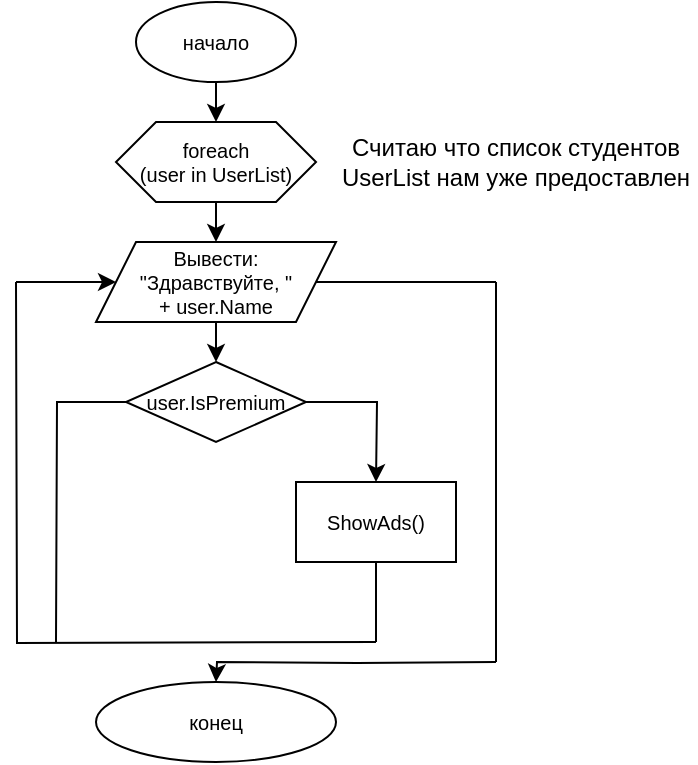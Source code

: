<mxfile version="20.0.0" type="github">
  <diagram id="CvrFjIaBDY-rj21-8ONs" name="Page-1">
    <mxGraphModel dx="901" dy="484" grid="1" gridSize="10" guides="1" tooltips="1" connect="1" arrows="1" fold="1" page="1" pageScale="1" pageWidth="827" pageHeight="1169" math="0" shadow="0">
      <root>
        <mxCell id="0" />
        <mxCell id="1" parent="0" />
        <mxCell id="PStwLlvbTXWm-3K51m2D-4" value="начало" style="ellipse;whiteSpace=wrap;html=1;fontSize=10;" vertex="1" parent="1">
          <mxGeometry x="100" y="40" width="80" height="40" as="geometry" />
        </mxCell>
        <mxCell id="PStwLlvbTXWm-3K51m2D-5" value="foreach&lt;br style=&quot;font-size: 10px;&quot;&gt;(user in UserList)" style="shape=hexagon;perimeter=hexagonPerimeter2;whiteSpace=wrap;html=1;fixedSize=1;fontSize=10;" vertex="1" parent="1">
          <mxGeometry x="90" y="100" width="100" height="40" as="geometry" />
        </mxCell>
        <mxCell id="PStwLlvbTXWm-3K51m2D-6" value="" style="endArrow=classic;html=1;rounded=0;exitX=0.5;exitY=1;exitDx=0;exitDy=0;entryX=0.5;entryY=0;entryDx=0;entryDy=0;" edge="1" parent="1" source="PStwLlvbTXWm-3K51m2D-4" target="PStwLlvbTXWm-3K51m2D-5">
          <mxGeometry width="50" height="50" relative="1" as="geometry">
            <mxPoint x="300" y="160" as="sourcePoint" />
            <mxPoint x="350" y="110" as="targetPoint" />
          </mxGeometry>
        </mxCell>
        <mxCell id="PStwLlvbTXWm-3K51m2D-8" value="Считаю что список студентов UserList нам уже предоставлен" style="text;html=1;strokeColor=none;fillColor=none;align=center;verticalAlign=middle;whiteSpace=wrap;rounded=0;" vertex="1" parent="1">
          <mxGeometry x="200" y="100" width="180" height="40" as="geometry" />
        </mxCell>
        <mxCell id="PStwLlvbTXWm-3K51m2D-9" value="Вывести: &lt;br&gt;&quot;Здравствуйте, &quot; &lt;br&gt;+ user.Name" style="shape=parallelogram;perimeter=parallelogramPerimeter;whiteSpace=wrap;html=1;fixedSize=1;fontSize=10;" vertex="1" parent="1">
          <mxGeometry x="80" y="160" width="120" height="40" as="geometry" />
        </mxCell>
        <mxCell id="PStwLlvbTXWm-3K51m2D-10" value="" style="endArrow=classic;html=1;rounded=0;fontSize=10;exitX=0.5;exitY=1;exitDx=0;exitDy=0;" edge="1" parent="1" source="PStwLlvbTXWm-3K51m2D-5" target="PStwLlvbTXWm-3K51m2D-9">
          <mxGeometry width="50" height="50" relative="1" as="geometry">
            <mxPoint x="220" y="180" as="sourcePoint" />
            <mxPoint x="200" y="150" as="targetPoint" />
          </mxGeometry>
        </mxCell>
        <mxCell id="PStwLlvbTXWm-3K51m2D-12" value="user.IsPremium" style="rhombus;whiteSpace=wrap;html=1;fontSize=10;" vertex="1" parent="1">
          <mxGeometry x="95" y="220" width="90" height="40" as="geometry" />
        </mxCell>
        <mxCell id="PStwLlvbTXWm-3K51m2D-14" value="" style="endArrow=classic;html=1;rounded=0;fontSize=10;exitX=0.5;exitY=1;exitDx=0;exitDy=0;" edge="1" parent="1" source="PStwLlvbTXWm-3K51m2D-9" target="PStwLlvbTXWm-3K51m2D-12">
          <mxGeometry width="50" height="50" relative="1" as="geometry">
            <mxPoint x="200" y="290" as="sourcePoint" />
            <mxPoint x="250" y="240" as="targetPoint" />
          </mxGeometry>
        </mxCell>
        <mxCell id="PStwLlvbTXWm-3K51m2D-18" value="" style="endArrow=classic;html=1;rounded=0;fontSize=10;exitX=1;exitY=0.5;exitDx=0;exitDy=0;edgeStyle=orthogonalEdgeStyle;" edge="1" parent="1" source="PStwLlvbTXWm-3K51m2D-12">
          <mxGeometry width="50" height="50" relative="1" as="geometry">
            <mxPoint x="190" y="240" as="sourcePoint" />
            <mxPoint x="220" y="280" as="targetPoint" />
          </mxGeometry>
        </mxCell>
        <mxCell id="PStwLlvbTXWm-3K51m2D-19" value="ShowAds()" style="rounded=0;whiteSpace=wrap;html=1;fontSize=10;" vertex="1" parent="1">
          <mxGeometry x="180" y="280" width="80" height="40" as="geometry" />
        </mxCell>
        <mxCell id="PStwLlvbTXWm-3K51m2D-21" value="" style="endArrow=none;html=1;rounded=0;fontSize=10;exitX=0.5;exitY=1;exitDx=0;exitDy=0;" edge="1" parent="1" source="PStwLlvbTXWm-3K51m2D-19">
          <mxGeometry width="50" height="50" relative="1" as="geometry">
            <mxPoint x="200" y="390" as="sourcePoint" />
            <mxPoint x="220" y="360" as="targetPoint" />
          </mxGeometry>
        </mxCell>
        <mxCell id="PStwLlvbTXWm-3K51m2D-22" value="" style="endArrow=none;html=1;rounded=0;fontSize=10;exitX=0;exitY=0.5;exitDx=0;exitDy=0;edgeStyle=orthogonalEdgeStyle;" edge="1" parent="1" source="PStwLlvbTXWm-3K51m2D-12">
          <mxGeometry width="50" height="50" relative="1" as="geometry">
            <mxPoint x="200" y="310" as="sourcePoint" />
            <mxPoint x="60" y="360" as="targetPoint" />
          </mxGeometry>
        </mxCell>
        <mxCell id="PStwLlvbTXWm-3K51m2D-23" value="" style="endArrow=none;html=1;rounded=0;fontSize=10;edgeStyle=orthogonalEdgeStyle;" edge="1" parent="1">
          <mxGeometry width="50" height="50" relative="1" as="geometry">
            <mxPoint x="220" y="360" as="sourcePoint" />
            <mxPoint x="40" y="180" as="targetPoint" />
          </mxGeometry>
        </mxCell>
        <mxCell id="PStwLlvbTXWm-3K51m2D-24" value="" style="endArrow=classic;html=1;rounded=0;fontSize=10;entryX=0;entryY=0.5;entryDx=0;entryDy=0;" edge="1" parent="1" target="PStwLlvbTXWm-3K51m2D-9">
          <mxGeometry width="50" height="50" relative="1" as="geometry">
            <mxPoint x="40" y="180" as="sourcePoint" />
            <mxPoint x="250" y="230" as="targetPoint" />
          </mxGeometry>
        </mxCell>
        <mxCell id="PStwLlvbTXWm-3K51m2D-25" value="" style="endArrow=none;html=1;rounded=0;fontSize=10;entryX=1;entryY=0.5;entryDx=0;entryDy=0;" edge="1" parent="1" target="PStwLlvbTXWm-3K51m2D-9">
          <mxGeometry width="50" height="50" relative="1" as="geometry">
            <mxPoint x="280" y="180" as="sourcePoint" />
            <mxPoint x="250" y="260" as="targetPoint" />
          </mxGeometry>
        </mxCell>
        <mxCell id="PStwLlvbTXWm-3K51m2D-27" value="" style="endArrow=none;html=1;rounded=0;fontSize=10;" edge="1" parent="1">
          <mxGeometry width="50" height="50" relative="1" as="geometry">
            <mxPoint x="280" y="370" as="sourcePoint" />
            <mxPoint x="280" y="180" as="targetPoint" />
          </mxGeometry>
        </mxCell>
        <mxCell id="PStwLlvbTXWm-3K51m2D-28" value="" style="endArrow=classic;html=1;rounded=0;fontSize=10;edgeStyle=orthogonalEdgeStyle;" edge="1" parent="1">
          <mxGeometry width="50" height="50" relative="1" as="geometry">
            <mxPoint x="280" y="370" as="sourcePoint" />
            <mxPoint x="140" y="380" as="targetPoint" />
          </mxGeometry>
        </mxCell>
        <mxCell id="PStwLlvbTXWm-3K51m2D-29" value="конец" style="ellipse;whiteSpace=wrap;html=1;fontSize=10;" vertex="1" parent="1">
          <mxGeometry x="80" y="380" width="120" height="40" as="geometry" />
        </mxCell>
      </root>
    </mxGraphModel>
  </diagram>
</mxfile>
